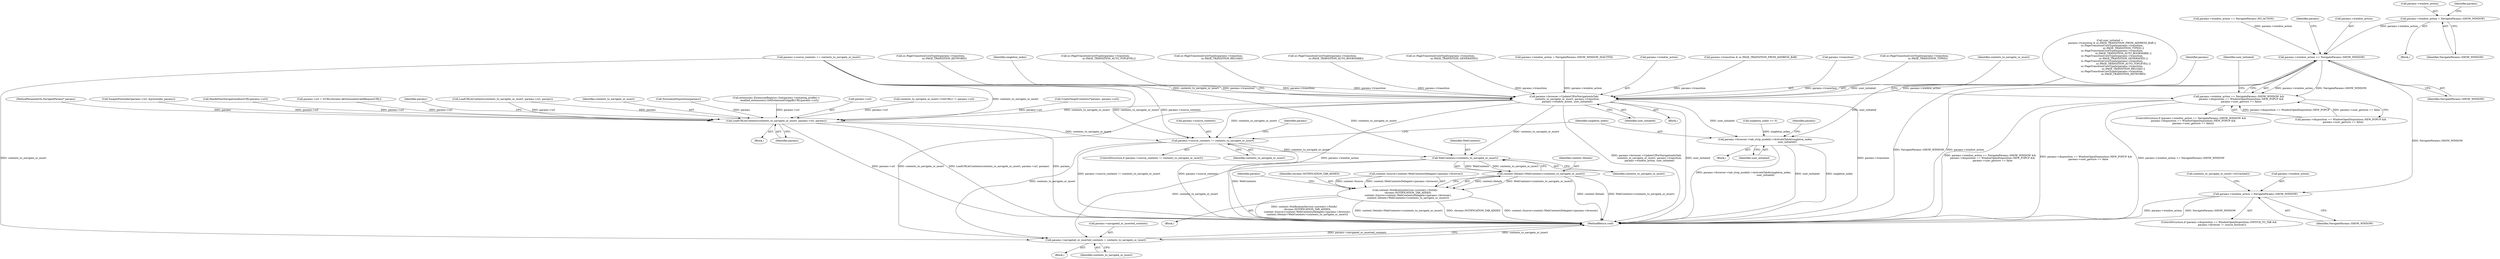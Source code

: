 digraph "0_Chrome_c552cd7b8a0862f6b3c8c6a07f98bda3721101eb_0@pointer" {
"1000326" [label="(Call,params->window_action = NavigateParams::SHOW_WINDOW)"];
"1000333" [label="(Call,params->window_action == NavigateParams::SHOW_WINDOW)"];
"1000332" [label="(Call,params->window_action == NavigateParams::SHOW_WINDOW &&\n      params->disposition == WindowOpenDisposition::NEW_POPUP &&\n      params->user_gesture == false)"];
"1000515" [label="(Call,params->browser->UpdateUIForNavigationInTab(\n        contents_to_navigate_or_insert, params->transition,\n        params->window_action, user_initiated))"];
"1000599" [label="(Call,LoadURLInContents(contents_to_navigate_or_insert, params->url, params))"];
"1000606" [label="(Call,params->source_contents != contents_to_navigate_or_insert)"];
"1000657" [label="(Call,WebContents>(contents_to_navigate_or_insert))"];
"1000655" [label="(Call,content::Details<WebContents>(contents_to_navigate_or_insert))"];
"1000646" [label="(Call,content::NotificationService::current()->Notify(\n        chrome::NOTIFICATION_TAB_ADDED,\n        content::Source<content::WebContentsDelegate>(params->browser),\n        content::Details<WebContents>(contents_to_navigate_or_insert)))"];
"1000660" [label="(Call,params->navigated_or_inserted_contents = contents_to_navigate_or_insert)"];
"1000612" [label="(Call,params->browser->tab_strip_model()->ActivateTabAt(singleton_index,\n                                                        user_initiated))"];
"1000574" [label="(Call,params->window_action = NavigateParams::SHOW_WINDOW)"];
"1000614" [label="(Identifier,user_initiated)"];
"1000389" [label="(Call,ui::PageTransitionCoreTypeIs(params->transition,\n                                   ui::PAGE_TRANSITION_RELOAD))"];
"1000419" [label="(Call,CreateTargetContents(*params, params->url))"];
"1000656" [label="(Identifier,content::Details)"];
"1000580" [label="(Call,contents_to_navigate_or_insert->IsCrashed())"];
"1000605" [label="(ControlStructure,if (params->source_contents != contents_to_navigate_or_insert))"];
"1000102" [label="(Block,)"];
"1000365" [label="(Call,ui::PageTransitionCoreTypeIs(params->transition,\n                                   ui::PAGE_TRANSITION_TYPED))"];
"1000618" [label="(Identifier,params)"];
"1000516" [label="(Identifier,contents_to_navigate_or_insert)"];
"1000394" [label="(Call,ui::PageTransitionCoreTypeIs(params->transition,\n                                   ui::PAGE_TRANSITION_KEYWORD))"];
"1000599" [label="(Call,LoadURLInContents(contents_to_navigate_or_insert, params->url, params))"];
"1000574" [label="(Call,params->window_action = NavigateParams::SHOW_WINDOW)"];
"1000659" [label="(Identifier,contents_to_navigate_or_insert)"];
"1000606" [label="(Call,params->source_contents != contents_to_navigate_or_insert)"];
"1000330" [label="(Identifier,NavigateParams::SHOW_WINDOW)"];
"1000327" [label="(Call,params->window_action)"];
"1000664" [label="(Identifier,contents_to_navigate_or_insert)"];
"1000660" [label="(Call,params->navigated_or_inserted_contents = contents_to_navigate_or_insert)"];
"1000559" [label="(Identifier,singleton_index)"];
"1000662" [label="(Identifier,params)"];
"1000383" [label="(Call,ui::PageTransitionCoreTypeIs(params->transition,\n                                   ui::PAGE_TRANSITION_AUTO_TOPLEVEL))"];
"1000101" [label="(MethodParameterIn,NavigateParams* params)"];
"1000442" [label="(Call,SwapInPrerender(params->url, &prerender_params))"];
"1000332" [label="(Call,params->window_action == NavigateParams::SHOW_WINDOW &&\n      params->disposition == WindowOpenDisposition::NEW_POPUP &&\n      params->user_gesture == false)"];
"1000657" [label="(Call,WebContents>(contents_to_navigate_or_insert))"];
"1000607" [label="(Call,params->source_contents)"];
"1000356" [label="(Call,user_initiated =\n      params->transition & ui::PAGE_TRANSITION_FROM_ADDRESS_BAR ||\n      ui::PageTransitionCoreTypeIs(params->transition,\n                                   ui::PAGE_TRANSITION_TYPED) ||\n      ui::PageTransitionCoreTypeIs(params->transition,\n                                   ui::PAGE_TRANSITION_AUTO_BOOKMARK) ||\n      ui::PageTransitionCoreTypeIs(params->transition,\n                                   ui::PAGE_TRANSITION_GENERATED) ||\n      ui::PageTransitionCoreTypeIs(params->transition,\n                                   ui::PAGE_TRANSITION_AUTO_TOPLEVEL) ||\n      ui::PageTransitionCoreTypeIs(params->transition,\n                                   ui::PAGE_TRANSITION_RELOAD) ||\n      ui::PageTransitionCoreTypeIs(params->transition,\n                                   ui::PAGE_TRANSITION_KEYWORD))"];
"1000578" [label="(Identifier,NavigateParams::SHOW_WINDOW)"];
"1000335" [label="(Identifier,params)"];
"1000313" [label="(Call,params->window_action == NavigateParams::NO_ACTION)"];
"1000464" [label="(Call,HandleNonNavigationAboutURL(params->url))"];
"1000371" [label="(Call,ui::PageTransitionCoreTypeIs(params->transition,\n                                   ui::PAGE_TRANSITION_AUTO_BOOKMARK))"];
"1000665" [label="(MethodReturn,void)"];
"1000610" [label="(Identifier,contents_to_navigate_or_insert)"];
"1000377" [label="(Call,ui::PageTransitionCoreTypeIs(params->transition,\n                                   ui::PAGE_TRANSITION_GENERATED))"];
"1000136" [label="(Call,params->url = GURL(chrome::kExtensionInvalidRequestURL))"];
"1000523" [label="(Identifier,user_initiated)"];
"1000331" [label="(ControlStructure,if (params->window_action == NavigateParams::SHOW_WINDOW &&\n      params->disposition == WindowOpenDisposition::NEW_POPUP &&\n      params->user_gesture == false))"];
"1000608" [label="(Identifier,params)"];
"1000350" [label="(Call,params->window_action = NavigateParams::SHOW_WINDOW_INACTIVE)"];
"1000655" [label="(Call,content::Details<WebContents>(contents_to_navigate_or_insert))"];
"1000337" [label="(Identifier,NavigateParams::SHOW_WINDOW)"];
"1000520" [label="(Call,params->window_action)"];
"1000359" [label="(Call,params->transition & ui::PAGE_TRANSITION_FROM_ADDRESS_BAR)"];
"1000658" [label="(Identifier,WebContents)"];
"1000646" [label="(Call,content::NotificationService::current()->Notify(\n        chrome::NOTIFICATION_TAB_ADDED,\n        content::Source<content::WebContentsDelegate>(params->browser),\n        content::Details<WebContents>(contents_to_navigate_or_insert)))"];
"1000645" [label="(Block,)"];
"1000661" [label="(Call,params->navigated_or_inserted_contents)"];
"1000562" [label="(ControlStructure,if (params->disposition == WindowOpenDisposition::SWITCH_TO_TAB &&\n        params->browser != source_browser))"];
"1000341" [label="(Identifier,params)"];
"1000469" [label="(Call,LoadURLInContents(contents_to_navigate_or_insert, params->url, params))"];
"1000598" [label="(Block,)"];
"1000338" [label="(Call,params->disposition == WindowOpenDisposition::NEW_POPUP &&\n      params->user_gesture == false)"];
"1000128" [label="(Call,extensions::ExtensionRegistry::Get(params->initiating_profile)->\n        enabled_extensions().GetExtensionOrAppByURL(params->url))"];
"1000613" [label="(Identifier,singleton_index)"];
"1000352" [label="(Identifier,params)"];
"1000647" [label="(Identifier,chrome::NOTIFICATION_TAB_ADDED)"];
"1000611" [label="(Block,)"];
"1000601" [label="(Call,params->url)"];
"1000333" [label="(Call,params->window_action == NavigateParams::SHOW_WINDOW)"];
"1000517" [label="(Call,params->transition)"];
"1000593" [label="(Call,contents_to_navigate_or_insert->GetURL() != params->url)"];
"1000648" [label="(Call,content::Source<content::WebContentsDelegate>(params->browser))"];
"1000326" [label="(Call,params->window_action = NavigateParams::SHOW_WINDOW)"];
"1000357" [label="(Identifier,user_initiated)"];
"1000612" [label="(Call,params->browser->tab_strip_model()->ActivateTabAt(singleton_index,\n                                                        user_initiated))"];
"1000575" [label="(Call,params->window_action)"];
"1000604" [label="(Identifier,params)"];
"1000515" [label="(Call,params->browser->UpdateUIForNavigationInTab(\n        contents_to_navigate_or_insert, params->transition,\n        params->window_action, user_initiated))"];
"1000558" [label="(Call,singleton_index >= 0)"];
"1000325" [label="(Block,)"];
"1000502" [label="(Call,params->source_contents == contents_to_navigate_or_insert)"];
"1000514" [label="(Block,)"];
"1000642" [label="(Identifier,params)"];
"1000334" [label="(Call,params->window_action)"];
"1000600" [label="(Identifier,contents_to_navigate_or_insert)"];
"1000309" [label="(Call,NormalizeDisposition(params))"];
"1000326" -> "1000325"  [label="AST: "];
"1000326" -> "1000330"  [label="CFG: "];
"1000327" -> "1000326"  [label="AST: "];
"1000330" -> "1000326"  [label="AST: "];
"1000335" -> "1000326"  [label="CFG: "];
"1000326" -> "1000333"  [label="DDG: params->window_action"];
"1000333" -> "1000332"  [label="AST: "];
"1000333" -> "1000337"  [label="CFG: "];
"1000334" -> "1000333"  [label="AST: "];
"1000337" -> "1000333"  [label="AST: "];
"1000341" -> "1000333"  [label="CFG: "];
"1000332" -> "1000333"  [label="CFG: "];
"1000333" -> "1000665"  [label="DDG: params->window_action"];
"1000333" -> "1000665"  [label="DDG: NavigateParams::SHOW_WINDOW"];
"1000333" -> "1000332"  [label="DDG: params->window_action"];
"1000333" -> "1000332"  [label="DDG: NavigateParams::SHOW_WINDOW"];
"1000313" -> "1000333"  [label="DDG: params->window_action"];
"1000333" -> "1000515"  [label="DDG: params->window_action"];
"1000333" -> "1000574"  [label="DDG: NavigateParams::SHOW_WINDOW"];
"1000332" -> "1000331"  [label="AST: "];
"1000332" -> "1000338"  [label="CFG: "];
"1000338" -> "1000332"  [label="AST: "];
"1000352" -> "1000332"  [label="CFG: "];
"1000357" -> "1000332"  [label="CFG: "];
"1000332" -> "1000665"  [label="DDG: params->window_action == NavigateParams::SHOW_WINDOW"];
"1000332" -> "1000665"  [label="DDG: params->window_action == NavigateParams::SHOW_WINDOW &&\n      params->disposition == WindowOpenDisposition::NEW_POPUP &&\n      params->user_gesture == false"];
"1000332" -> "1000665"  [label="DDG: params->disposition == WindowOpenDisposition::NEW_POPUP &&\n      params->user_gesture == false"];
"1000338" -> "1000332"  [label="DDG: params->disposition == WindowOpenDisposition::NEW_POPUP"];
"1000338" -> "1000332"  [label="DDG: params->user_gesture == false"];
"1000515" -> "1000514"  [label="AST: "];
"1000515" -> "1000523"  [label="CFG: "];
"1000516" -> "1000515"  [label="AST: "];
"1000517" -> "1000515"  [label="AST: "];
"1000520" -> "1000515"  [label="AST: "];
"1000523" -> "1000515"  [label="AST: "];
"1000559" -> "1000515"  [label="CFG: "];
"1000515" -> "1000665"  [label="DDG: params->window_action"];
"1000515" -> "1000665"  [label="DDG: params->browser->UpdateUIForNavigationInTab(\n        contents_to_navigate_or_insert, params->transition,\n        params->window_action, user_initiated)"];
"1000515" -> "1000665"  [label="DDG: user_initiated"];
"1000515" -> "1000665"  [label="DDG: params->transition"];
"1000502" -> "1000515"  [label="DDG: contents_to_navigate_or_insert"];
"1000383" -> "1000515"  [label="DDG: params->transition"];
"1000365" -> "1000515"  [label="DDG: params->transition"];
"1000389" -> "1000515"  [label="DDG: params->transition"];
"1000371" -> "1000515"  [label="DDG: params->transition"];
"1000394" -> "1000515"  [label="DDG: params->transition"];
"1000359" -> "1000515"  [label="DDG: params->transition"];
"1000377" -> "1000515"  [label="DDG: params->transition"];
"1000350" -> "1000515"  [label="DDG: params->window_action"];
"1000356" -> "1000515"  [label="DDG: user_initiated"];
"1000515" -> "1000599"  [label="DDG: contents_to_navigate_or_insert"];
"1000515" -> "1000606"  [label="DDG: contents_to_navigate_or_insert"];
"1000515" -> "1000612"  [label="DDG: user_initiated"];
"1000515" -> "1000657"  [label="DDG: contents_to_navigate_or_insert"];
"1000515" -> "1000660"  [label="DDG: contents_to_navigate_or_insert"];
"1000599" -> "1000598"  [label="AST: "];
"1000599" -> "1000604"  [label="CFG: "];
"1000600" -> "1000599"  [label="AST: "];
"1000601" -> "1000599"  [label="AST: "];
"1000604" -> "1000599"  [label="AST: "];
"1000608" -> "1000599"  [label="CFG: "];
"1000599" -> "1000665"  [label="DDG: LoadURLInContents(contents_to_navigate_or_insert, params->url, params)"];
"1000599" -> "1000665"  [label="DDG: params"];
"1000599" -> "1000665"  [label="DDG: params->url"];
"1000502" -> "1000599"  [label="DDG: contents_to_navigate_or_insert"];
"1000128" -> "1000599"  [label="DDG: params->url"];
"1000419" -> "1000599"  [label="DDG: params->url"];
"1000469" -> "1000599"  [label="DDG: params->url"];
"1000469" -> "1000599"  [label="DDG: params"];
"1000136" -> "1000599"  [label="DDG: params->url"];
"1000442" -> "1000599"  [label="DDG: params->url"];
"1000593" -> "1000599"  [label="DDG: params->url"];
"1000464" -> "1000599"  [label="DDG: params->url"];
"1000309" -> "1000599"  [label="DDG: params"];
"1000101" -> "1000599"  [label="DDG: params"];
"1000599" -> "1000606"  [label="DDG: contents_to_navigate_or_insert"];
"1000606" -> "1000605"  [label="AST: "];
"1000606" -> "1000610"  [label="CFG: "];
"1000607" -> "1000606"  [label="AST: "];
"1000610" -> "1000606"  [label="AST: "];
"1000613" -> "1000606"  [label="CFG: "];
"1000642" -> "1000606"  [label="CFG: "];
"1000606" -> "1000665"  [label="DDG: params->source_contents"];
"1000606" -> "1000665"  [label="DDG: params->source_contents != contents_to_navigate_or_insert"];
"1000502" -> "1000606"  [label="DDG: params->source_contents"];
"1000502" -> "1000606"  [label="DDG: contents_to_navigate_or_insert"];
"1000606" -> "1000657"  [label="DDG: contents_to_navigate_or_insert"];
"1000606" -> "1000660"  [label="DDG: contents_to_navigate_or_insert"];
"1000657" -> "1000655"  [label="AST: "];
"1000657" -> "1000659"  [label="CFG: "];
"1000658" -> "1000657"  [label="AST: "];
"1000659" -> "1000657"  [label="AST: "];
"1000655" -> "1000657"  [label="CFG: "];
"1000657" -> "1000665"  [label="DDG: WebContents"];
"1000657" -> "1000655"  [label="DDG: WebContents"];
"1000657" -> "1000655"  [label="DDG: contents_to_navigate_or_insert"];
"1000502" -> "1000657"  [label="DDG: contents_to_navigate_or_insert"];
"1000657" -> "1000660"  [label="DDG: contents_to_navigate_or_insert"];
"1000655" -> "1000646"  [label="AST: "];
"1000656" -> "1000655"  [label="AST: "];
"1000646" -> "1000655"  [label="CFG: "];
"1000655" -> "1000665"  [label="DDG: content::Details"];
"1000655" -> "1000665"  [label="DDG: WebContents>(contents_to_navigate_or_insert)"];
"1000655" -> "1000646"  [label="DDG: content::Details"];
"1000655" -> "1000646"  [label="DDG: WebContents>(contents_to_navigate_or_insert)"];
"1000646" -> "1000645"  [label="AST: "];
"1000647" -> "1000646"  [label="AST: "];
"1000648" -> "1000646"  [label="AST: "];
"1000662" -> "1000646"  [label="CFG: "];
"1000646" -> "1000665"  [label="DDG: content::NotificationService::current()->Notify(\n        chrome::NOTIFICATION_TAB_ADDED,\n        content::Source<content::WebContentsDelegate>(params->browser),\n        content::Details<WebContents>(contents_to_navigate_or_insert))"];
"1000646" -> "1000665"  [label="DDG: content::Details<WebContents>(contents_to_navigate_or_insert)"];
"1000646" -> "1000665"  [label="DDG: chrome::NOTIFICATION_TAB_ADDED"];
"1000646" -> "1000665"  [label="DDG: content::Source<content::WebContentsDelegate>(params->browser)"];
"1000648" -> "1000646"  [label="DDG: content::Source"];
"1000648" -> "1000646"  [label="DDG: content::WebContentsDelegate>(params->browser)"];
"1000660" -> "1000102"  [label="AST: "];
"1000660" -> "1000664"  [label="CFG: "];
"1000661" -> "1000660"  [label="AST: "];
"1000664" -> "1000660"  [label="AST: "];
"1000665" -> "1000660"  [label="CFG: "];
"1000660" -> "1000665"  [label="DDG: contents_to_navigate_or_insert"];
"1000660" -> "1000665"  [label="DDG: params->navigated_or_inserted_contents"];
"1000502" -> "1000660"  [label="DDG: contents_to_navigate_or_insert"];
"1000612" -> "1000611"  [label="AST: "];
"1000612" -> "1000614"  [label="CFG: "];
"1000613" -> "1000612"  [label="AST: "];
"1000614" -> "1000612"  [label="AST: "];
"1000618" -> "1000612"  [label="CFG: "];
"1000612" -> "1000665"  [label="DDG: user_initiated"];
"1000612" -> "1000665"  [label="DDG: singleton_index"];
"1000612" -> "1000665"  [label="DDG: params->browser->tab_strip_model()->ActivateTabAt(singleton_index,\n                                                        user_initiated)"];
"1000558" -> "1000612"  [label="DDG: singleton_index"];
"1000356" -> "1000612"  [label="DDG: user_initiated"];
"1000574" -> "1000562"  [label="AST: "];
"1000574" -> "1000578"  [label="CFG: "];
"1000575" -> "1000574"  [label="AST: "];
"1000578" -> "1000574"  [label="AST: "];
"1000580" -> "1000574"  [label="CFG: "];
"1000574" -> "1000665"  [label="DDG: params->window_action"];
"1000574" -> "1000665"  [label="DDG: NavigateParams::SHOW_WINDOW"];
}
